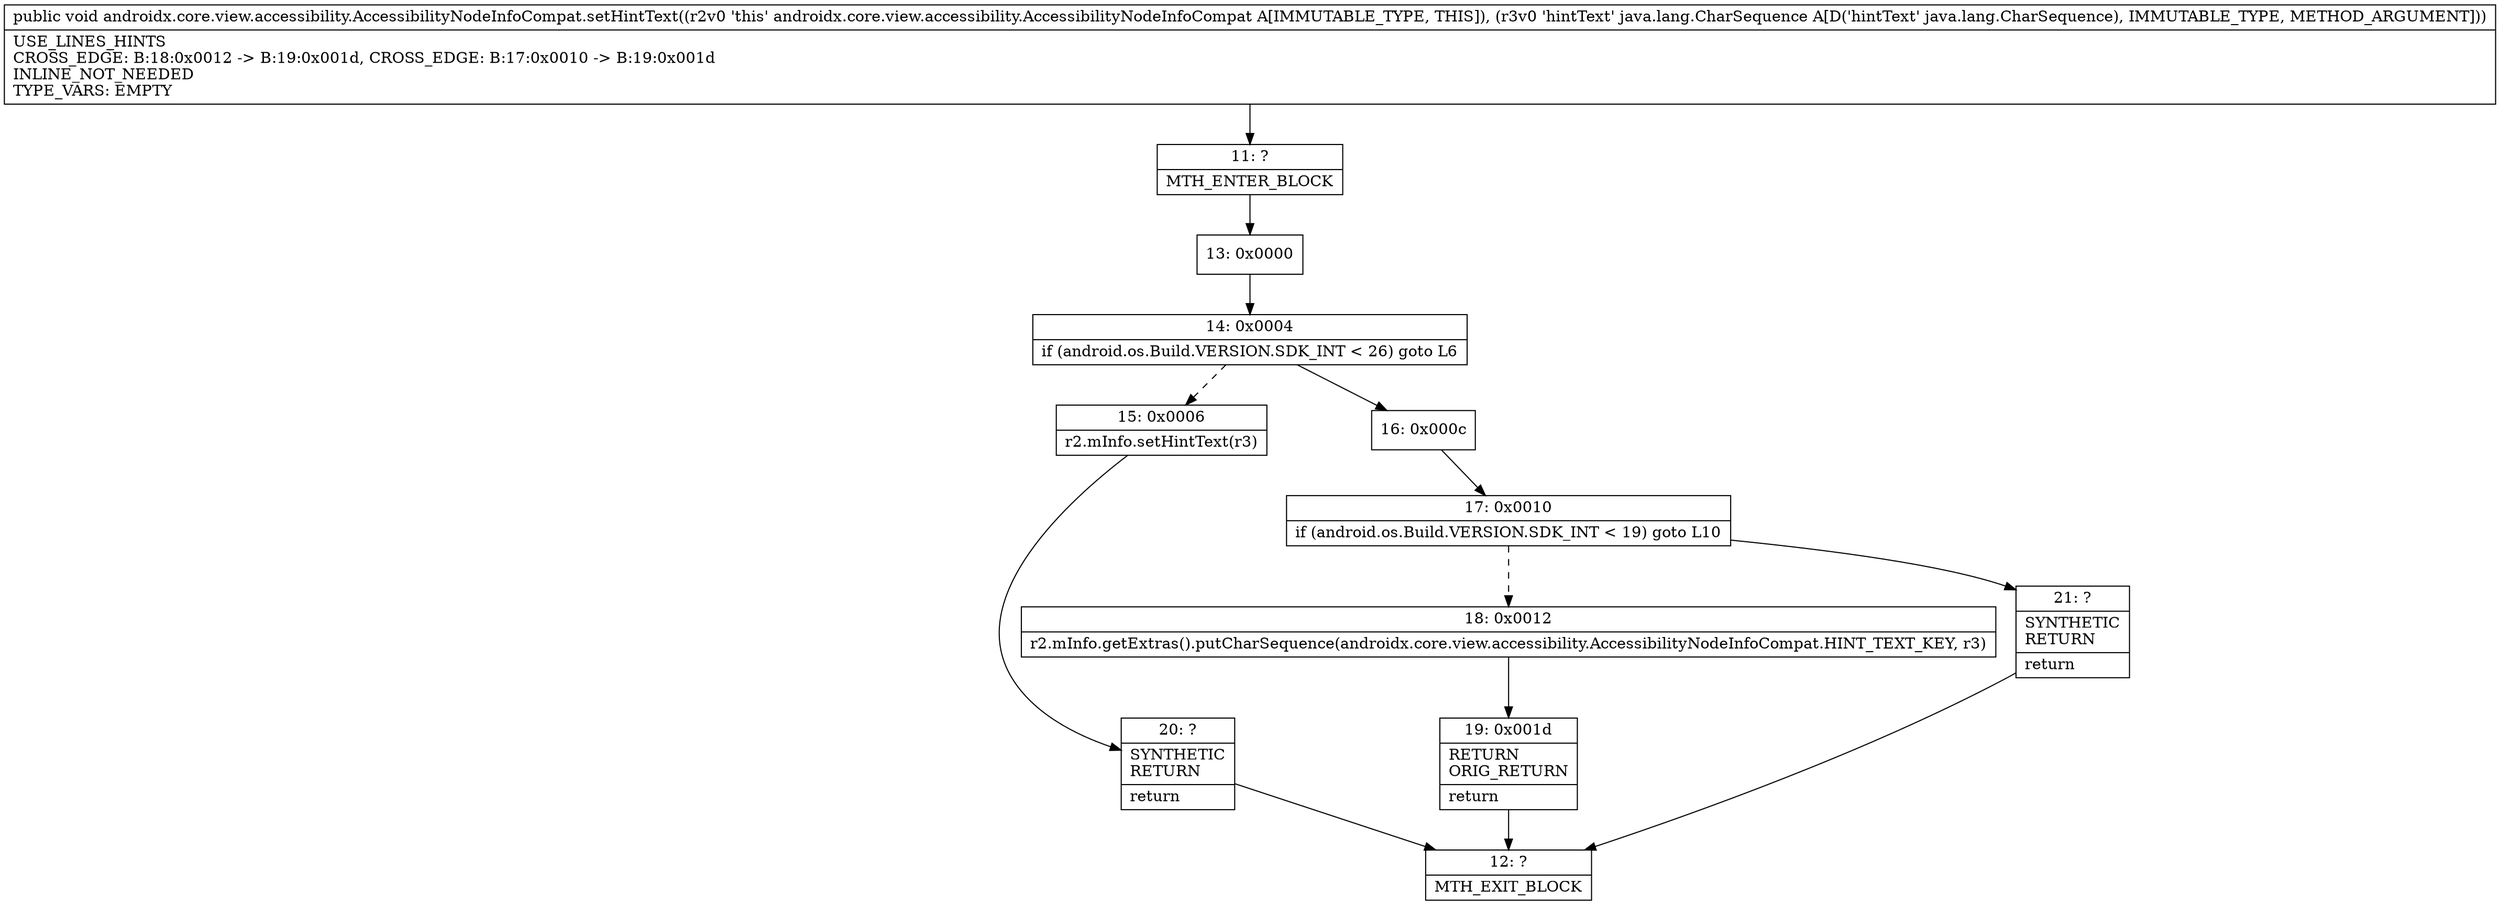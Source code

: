 digraph "CFG forandroidx.core.view.accessibility.AccessibilityNodeInfoCompat.setHintText(Ljava\/lang\/CharSequence;)V" {
Node_11 [shape=record,label="{11\:\ ?|MTH_ENTER_BLOCK\l}"];
Node_13 [shape=record,label="{13\:\ 0x0000}"];
Node_14 [shape=record,label="{14\:\ 0x0004|if (android.os.Build.VERSION.SDK_INT \< 26) goto L6\l}"];
Node_15 [shape=record,label="{15\:\ 0x0006|r2.mInfo.setHintText(r3)\l}"];
Node_20 [shape=record,label="{20\:\ ?|SYNTHETIC\lRETURN\l|return\l}"];
Node_12 [shape=record,label="{12\:\ ?|MTH_EXIT_BLOCK\l}"];
Node_16 [shape=record,label="{16\:\ 0x000c}"];
Node_17 [shape=record,label="{17\:\ 0x0010|if (android.os.Build.VERSION.SDK_INT \< 19) goto L10\l}"];
Node_18 [shape=record,label="{18\:\ 0x0012|r2.mInfo.getExtras().putCharSequence(androidx.core.view.accessibility.AccessibilityNodeInfoCompat.HINT_TEXT_KEY, r3)\l}"];
Node_19 [shape=record,label="{19\:\ 0x001d|RETURN\lORIG_RETURN\l|return\l}"];
Node_21 [shape=record,label="{21\:\ ?|SYNTHETIC\lRETURN\l|return\l}"];
MethodNode[shape=record,label="{public void androidx.core.view.accessibility.AccessibilityNodeInfoCompat.setHintText((r2v0 'this' androidx.core.view.accessibility.AccessibilityNodeInfoCompat A[IMMUTABLE_TYPE, THIS]), (r3v0 'hintText' java.lang.CharSequence A[D('hintText' java.lang.CharSequence), IMMUTABLE_TYPE, METHOD_ARGUMENT]))  | USE_LINES_HINTS\lCROSS_EDGE: B:18:0x0012 \-\> B:19:0x001d, CROSS_EDGE: B:17:0x0010 \-\> B:19:0x001d\lINLINE_NOT_NEEDED\lTYPE_VARS: EMPTY\l}"];
MethodNode -> Node_11;Node_11 -> Node_13;
Node_13 -> Node_14;
Node_14 -> Node_15[style=dashed];
Node_14 -> Node_16;
Node_15 -> Node_20;
Node_20 -> Node_12;
Node_16 -> Node_17;
Node_17 -> Node_18[style=dashed];
Node_17 -> Node_21;
Node_18 -> Node_19;
Node_19 -> Node_12;
Node_21 -> Node_12;
}

